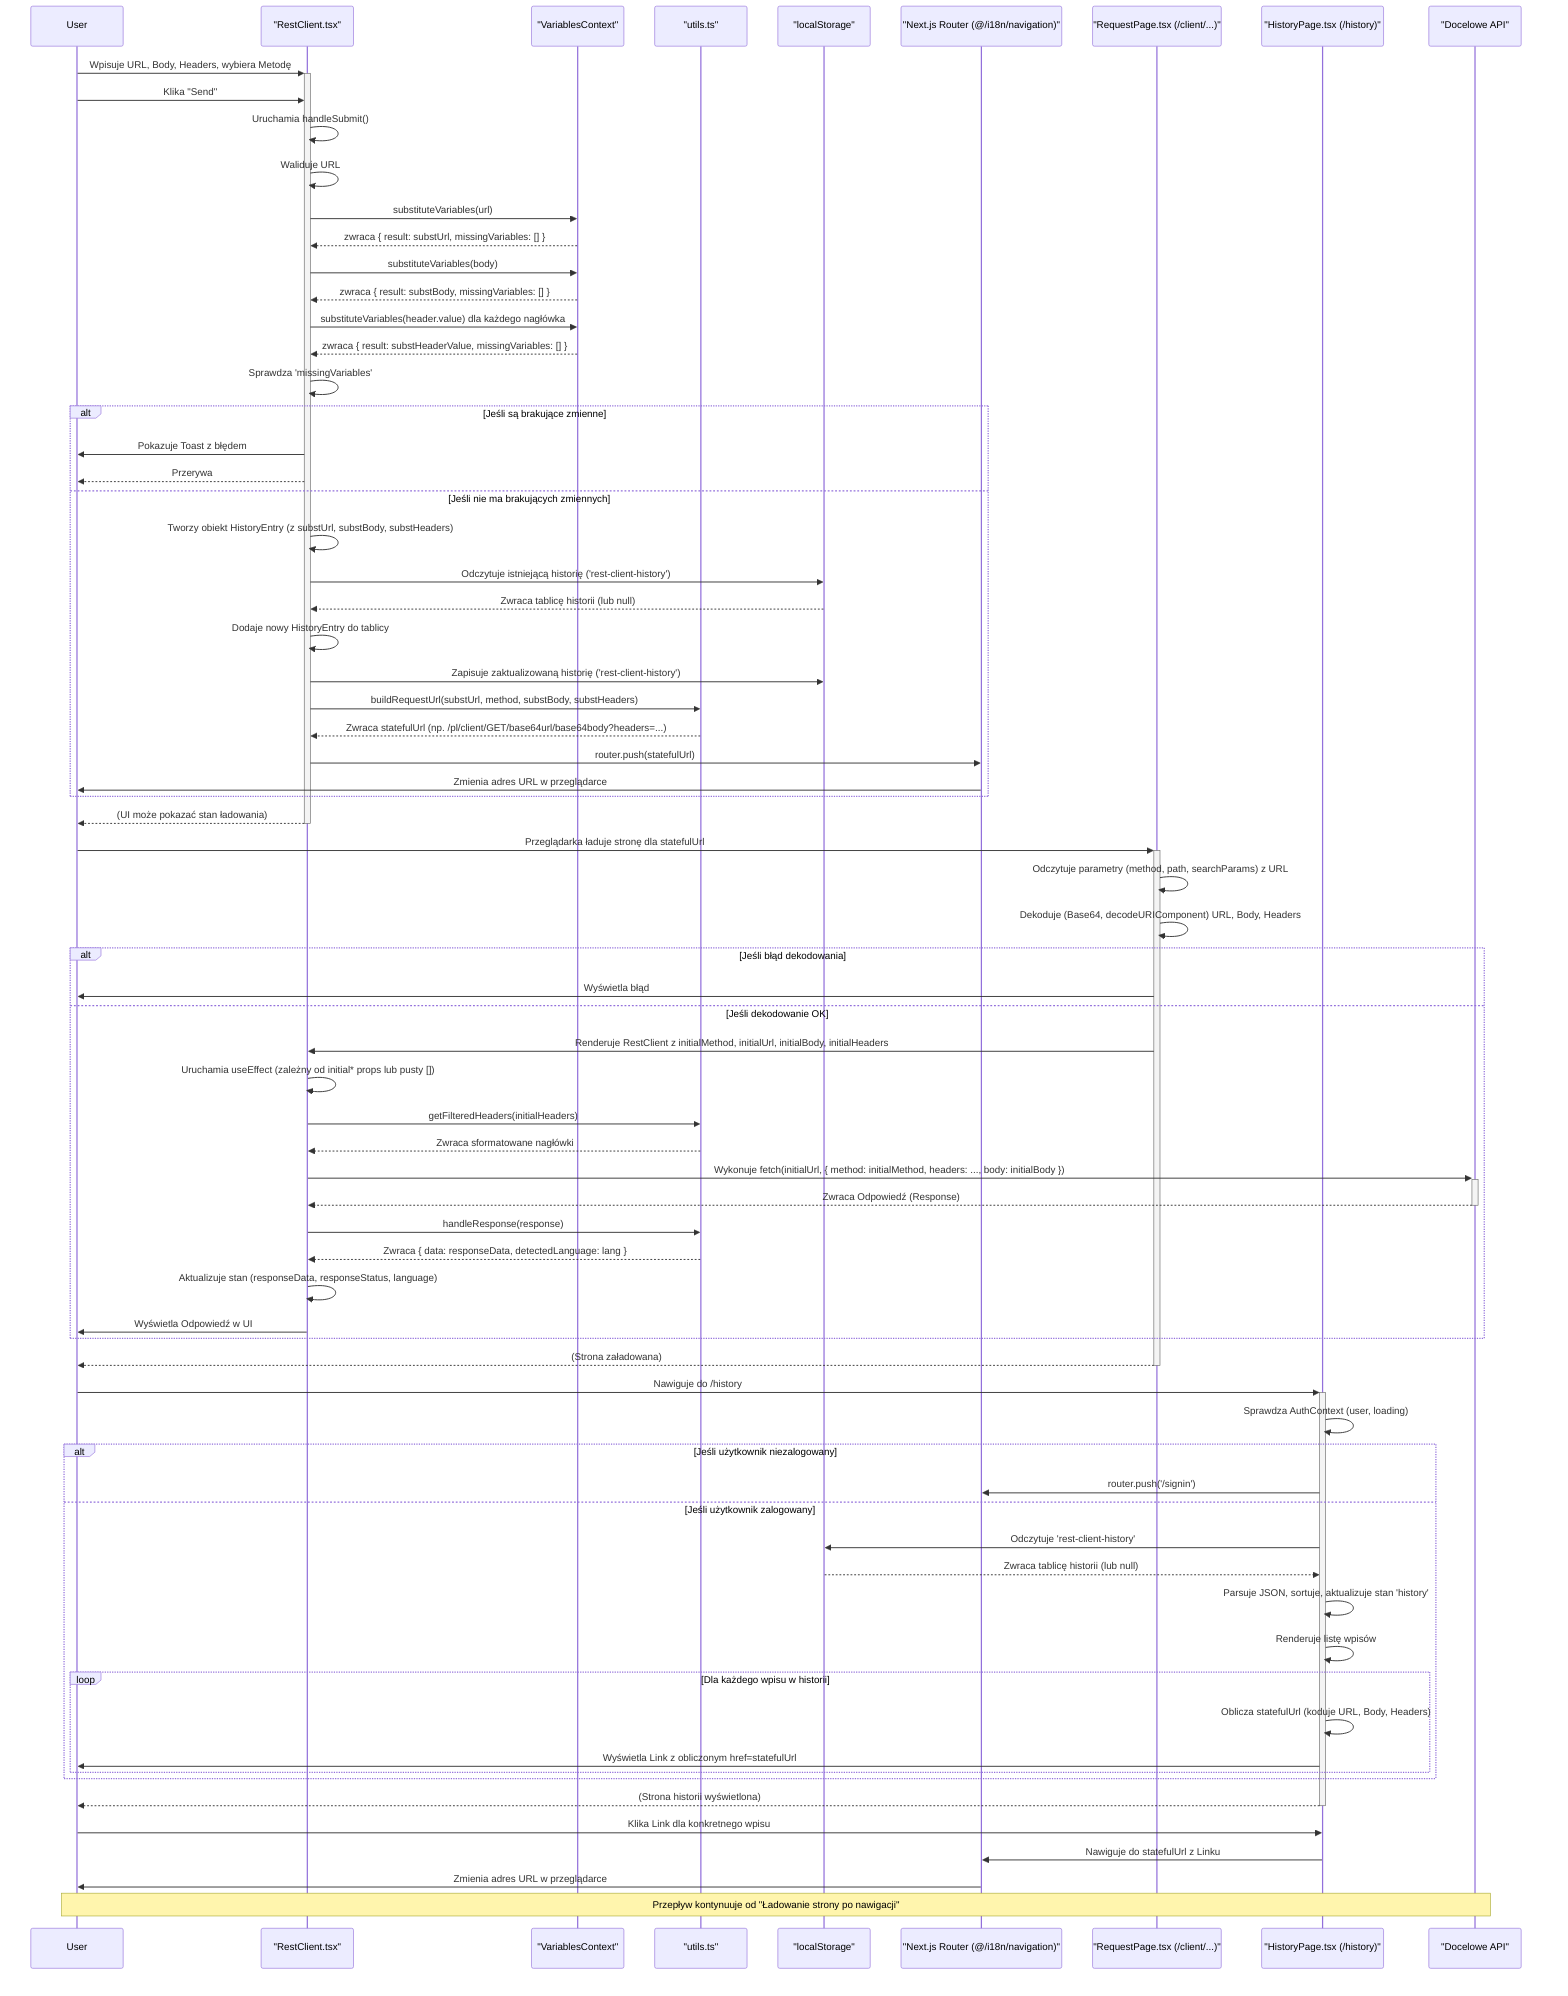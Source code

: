sequenceDiagram
    participant User
    participant RestClient as "RestClient.tsx"
    participant VariablesCtx as "VariablesContext"
    participant Utils as "utils.ts"
    participant LocalStorage as "localStorage"
    participant NextRouter as "Next.js Router (@/i18n/navigation)"
    participant RequestPage as "RequestPage.tsx (/client/...)"
    participant HistoryPage as "HistoryPage.tsx (/history)"
    participant TargetAPI as "Docelowe API"

    %% Flow: Wysyłanie nowego zapytania %%
    User->>+RestClient: Wpisuje URL, Body, Headers, wybiera Metodę
    User->>RestClient: Klika "Send"
    RestClient->>RestClient: Uruchamia handleSubmit()
    RestClient->>RestClient: Waliduje URL
    RestClient->>VariablesCtx: substituteVariables(url)
    VariablesCtx-->>RestClient: zwraca { result: substUrl, missingVariables: [] }
    RestClient->>VariablesCtx: substituteVariables(body)
    VariablesCtx-->>RestClient: zwraca { result: substBody, missingVariables: [] }
    RestClient->>VariablesCtx: substituteVariables(header.value) dla każdego nagłówka
    VariablesCtx-->>RestClient: zwraca { result: substHeaderValue, missingVariables: [] }
    RestClient->>RestClient: Sprawdza 'missingVariables'
    alt Jeśli są brakujące zmienne
        RestClient->>User: Pokazuje Toast z błędem
        RestClient-->>User: Przerywa
    else Jeśli nie ma brakujących zmiennych
        %% Zapisywanie do Historii (Krok dodany na podstawie wymagań) %%
        RestClient->>RestClient: Tworzy obiekt HistoryEntry (z substUrl, substBody, substHeaders)
        RestClient->>LocalStorage: Odczytuje istniejącą historię ('rest-client-history')
        LocalStorage-->>RestClient: Zwraca tablicę historii (lub null)
        RestClient->>RestClient: Dodaje nowy HistoryEntry do tablicy
        RestClient->>LocalStorage: Zapisuje zaktualizowaną historię ('rest-client-history')

        %% Budowanie URL stanu i Nawigacja %%
        RestClient->>Utils: buildRequestUrl(substUrl, method, substBody, substHeaders)
        Utils-->>RestClient: Zwraca statefulUrl (np. /pl/client/GET/base64url/base64body?headers=...)
        RestClient->>NextRouter: router.push(statefulUrl)
        NextRouter->>User: Zmienia adres URL w przeglądarce
    end
    RestClient-->>-User: (UI może pokazać stan ładowania)


    %% Flow: Ładowanie strony po nawigacji (z Send lub Historii) %%
    User->>+RequestPage: Przeglądarka ładuje stronę dla statefulUrl
    RequestPage->>RequestPage: Odczytuje parametry (method, path, searchParams) z URL
    RequestPage->>RequestPage: Dekoduje (Base64, decodeURIComponent) URL, Body, Headers
    alt Jeśli błąd dekodowania
        RequestPage->>User: Wyświetla błąd
    else Jeśli dekodowanie OK
        RequestPage->>RestClient: Renderuje RestClient z initialMethod, initialUrl, initialBody, initialHeaders
        RestClient->>RestClient: Uruchamia useEffect (zależny od initial* props lub pusty [])
        RestClient->>Utils: getFilteredHeaders(initialHeaders)
        Utils-->>RestClient: Zwraca sformatowane nagłówki
        RestClient->>+TargetAPI: Wykonuje fetch(initialUrl, { method: initialMethod, headers: ..., body: initialBody })
        TargetAPI-->>-RestClient: Zwraca Odpowiedź (Response)
        RestClient->>Utils: handleResponse(response)
        Utils-->>RestClient: Zwraca { data: responseData, detectedLanguage: lang }
        RestClient->>RestClient: Aktualizuje stan (responseData, responseStatus, language)
        RestClient->>User: Wyświetla Odpowiedź w UI
    end
    RequestPage-->>-User: (Strona załadowana)


    %% Flow: Przeglądanie Historii %%
    User->>+HistoryPage: Nawiguje do /history
    HistoryPage->>HistoryPage: Sprawdza AuthContext (user, loading)
    alt Jeśli użytkownik niezalogowany
        HistoryPage->>NextRouter: router.push('/signin')
    else Jeśli użytkownik zalogowany
        HistoryPage->>LocalStorage: Odczytuje 'rest-client-history'
        LocalStorage-->>HistoryPage: Zwraca tablicę historii (lub null)
        HistoryPage->>HistoryPage: Parsuje JSON, sortuje, aktualizuje stan 'history'
        HistoryPage->>HistoryPage: Renderuje listę wpisów
        loop Dla każdego wpisu w historii
            HistoryPage->>HistoryPage: Oblicza statefulUrl (koduje URL, Body, Headers)
            HistoryPage->>User: Wyświetla Link z obliczonym href=statefulUrl
        end
    end
    HistoryPage-->>-User: (Strona historii wyświetlona)


    %% Flow: Kliknięcie linku w Historii %%
    User->>HistoryPage: Klika Link dla konkretnego wpisu
    HistoryPage->>NextRouter: Nawiguje do statefulUrl z Linku
    NextRouter->>User: Zmienia adres URL w przeglądarce
    Note over User, TargetAPI: Przepływ kontynuuje od "Ładowanie strony po nawigacji"
